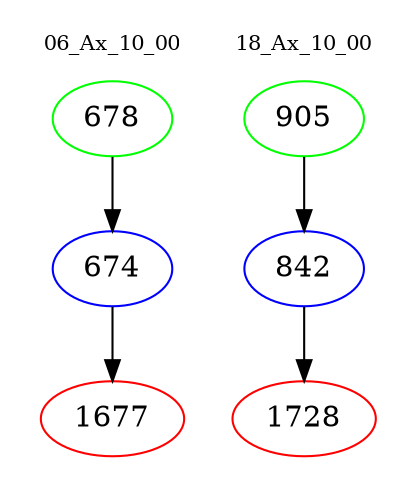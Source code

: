 digraph{
subgraph cluster_0 {
color = white
label = "06_Ax_10_00";
fontsize=10;
T0_678 [label="678", color="green"]
T0_678 -> T0_674 [color="black"]
T0_674 [label="674", color="blue"]
T0_674 -> T0_1677 [color="black"]
T0_1677 [label="1677", color="red"]
}
subgraph cluster_1 {
color = white
label = "18_Ax_10_00";
fontsize=10;
T1_905 [label="905", color="green"]
T1_905 -> T1_842 [color="black"]
T1_842 [label="842", color="blue"]
T1_842 -> T1_1728 [color="black"]
T1_1728 [label="1728", color="red"]
}
}
